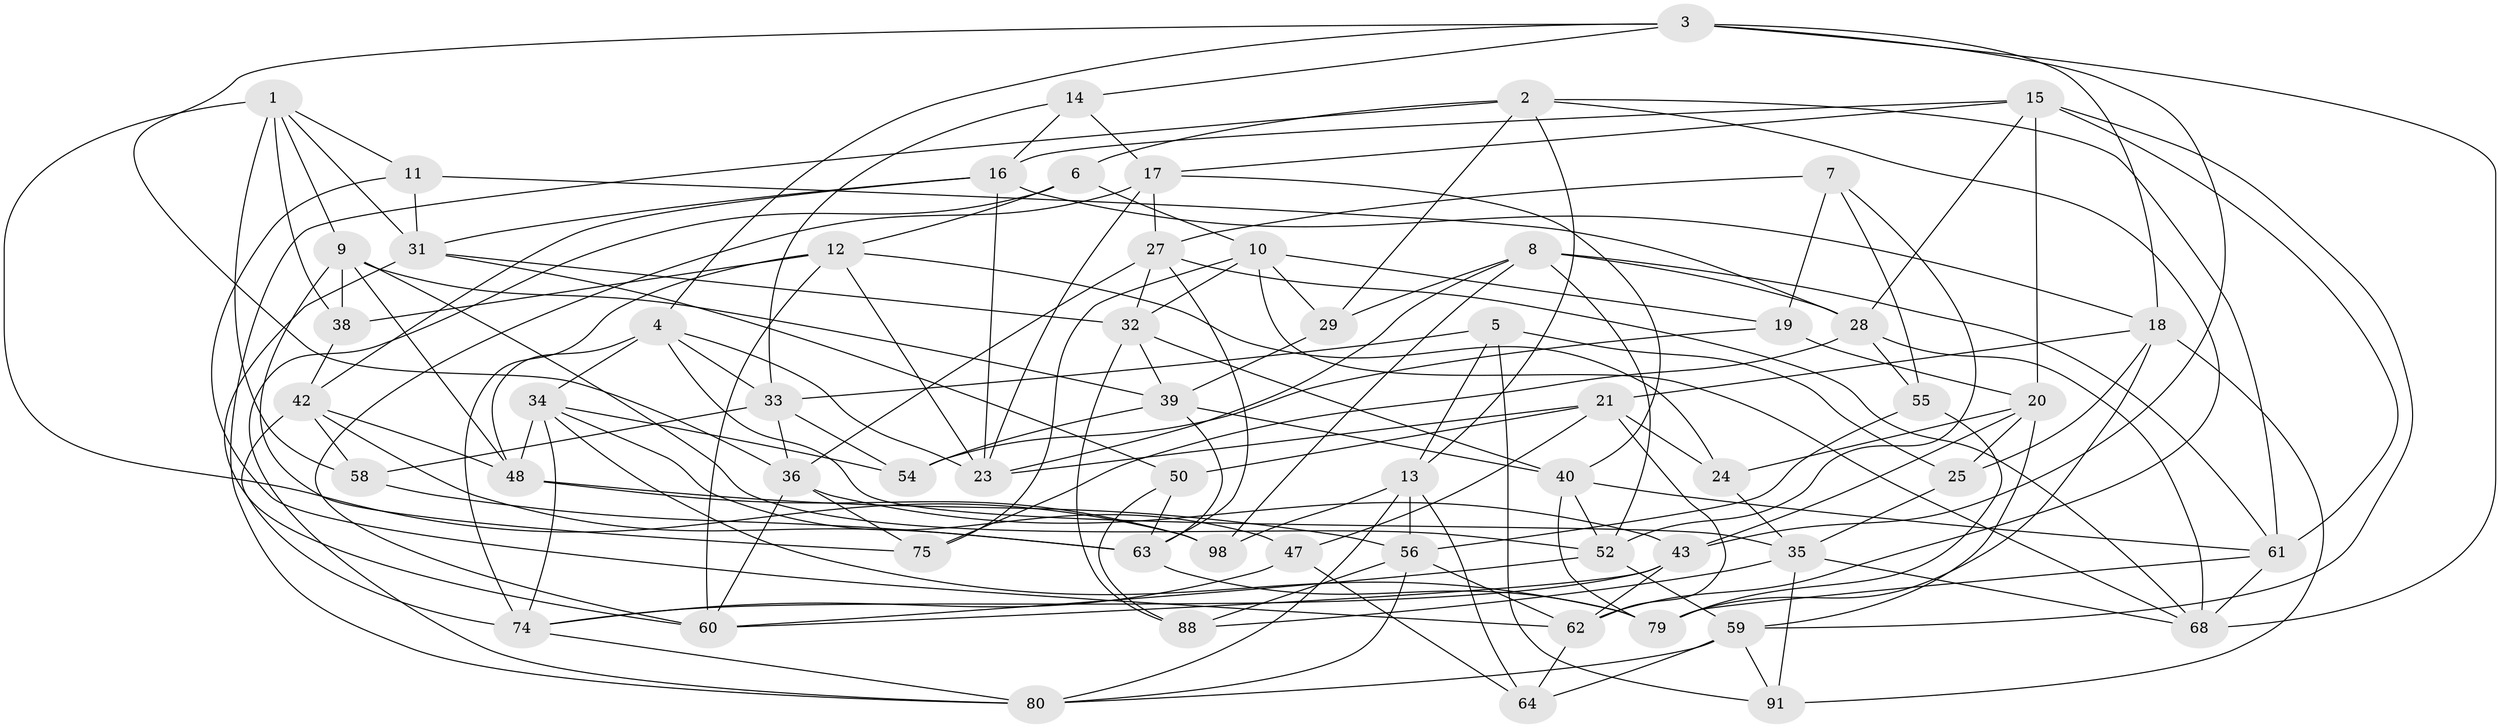 // original degree distribution, {4: 1.0}
// Generated by graph-tools (version 1.1) at 2025/39/02/21/25 10:39:01]
// undirected, 60 vertices, 160 edges
graph export_dot {
graph [start="1"]
  node [color=gray90,style=filled];
  1 [super="+44"];
  2 [super="+89"];
  3 [super="+22"];
  4 [super="+95"];
  5;
  6;
  7;
  8 [super="+76"];
  9 [super="+30"];
  10 [super="+81"];
  11;
  12 [super="+65"];
  13 [super="+41"];
  14;
  15 [super="+87"];
  16 [super="+51"];
  17 [super="+72"];
  18 [super="+37"];
  19;
  20 [super="+26"];
  21 [super="+70"];
  23 [super="+46"];
  24;
  25;
  27 [super="+67"];
  28 [super="+78"];
  29;
  31 [super="+97"];
  32 [super="+96"];
  33 [super="+83"];
  34 [super="+45"];
  35 [super="+57"];
  36 [super="+69"];
  38;
  39 [super="+84"];
  40 [super="+49"];
  42 [super="+86"];
  43 [super="+85"];
  47;
  48 [super="+94"];
  50;
  52 [super="+53"];
  54;
  55;
  56 [super="+66"];
  58;
  59 [super="+100"];
  60 [super="+93"];
  61 [super="+99"];
  62 [super="+73"];
  63 [super="+92"];
  64;
  68 [super="+71"];
  74 [super="+77"];
  75;
  79 [super="+82"];
  80 [super="+90"];
  88;
  91;
  98;
  1 -- 58;
  1 -- 98;
  1 -- 11;
  1 -- 38;
  1 -- 31;
  1 -- 9;
  2 -- 80;
  2 -- 6;
  2 -- 13;
  2 -- 29;
  2 -- 61;
  2 -- 62;
  3 -- 18;
  3 -- 43;
  3 -- 36;
  3 -- 14;
  3 -- 4;
  3 -- 68;
  4 -- 23;
  4 -- 33;
  4 -- 48;
  4 -- 35;
  4 -- 34;
  5 -- 25;
  5 -- 13;
  5 -- 91;
  5 -- 33;
  6 -- 10;
  6 -- 80;
  6 -- 12;
  7 -- 19;
  7 -- 55;
  7 -- 27;
  7 -- 52;
  8 -- 29;
  8 -- 98;
  8 -- 28;
  8 -- 61;
  8 -- 23;
  8 -- 52;
  9 -- 75;
  9 -- 38;
  9 -- 52;
  9 -- 48;
  9 -- 39;
  10 -- 19;
  10 -- 32;
  10 -- 75;
  10 -- 68;
  10 -- 29;
  11 -- 31;
  11 -- 62;
  11 -- 28;
  12 -- 74;
  12 -- 23;
  12 -- 24;
  12 -- 38;
  12 -- 60;
  13 -- 56;
  13 -- 64;
  13 -- 98;
  13 -- 80;
  14 -- 33;
  14 -- 16;
  14 -- 17;
  15 -- 59;
  15 -- 61;
  15 -- 28;
  15 -- 16;
  15 -- 17;
  15 -- 20;
  16 -- 18;
  16 -- 31;
  16 -- 42;
  16 -- 23;
  17 -- 23;
  17 -- 27;
  17 -- 60;
  17 -- 40;
  18 -- 25;
  18 -- 91;
  18 -- 21;
  18 -- 79;
  19 -- 54;
  19 -- 20;
  20 -- 24;
  20 -- 25;
  20 -- 43;
  20 -- 59;
  21 -- 50;
  21 -- 47;
  21 -- 24;
  21 -- 23;
  21 -- 62;
  24 -- 35;
  25 -- 35;
  27 -- 32;
  27 -- 36;
  27 -- 63;
  27 -- 68;
  28 -- 75;
  28 -- 68;
  28 -- 55;
  29 -- 39;
  31 -- 50;
  31 -- 32;
  31 -- 60;
  32 -- 40;
  32 -- 88;
  32 -- 39;
  33 -- 54;
  33 -- 58;
  33 -- 36;
  34 -- 54;
  34 -- 47;
  34 -- 79;
  34 -- 48;
  34 -- 74;
  35 -- 68;
  35 -- 88;
  35 -- 91;
  36 -- 75;
  36 -- 43;
  36 -- 60;
  38 -- 42;
  39 -- 54;
  39 -- 40;
  39 -- 63;
  40 -- 61;
  40 -- 79;
  40 -- 52;
  42 -- 58;
  42 -- 74;
  42 -- 63;
  42 -- 48;
  43 -- 74;
  43 -- 60;
  43 -- 62;
  47 -- 74;
  47 -- 64;
  48 -- 98;
  48 -- 56;
  50 -- 63;
  50 -- 88;
  52 -- 59;
  52 -- 60;
  55 -- 79;
  55 -- 56;
  56 -- 62;
  56 -- 88;
  56 -- 80;
  58 -- 63;
  59 -- 64;
  59 -- 91;
  59 -- 80;
  61 -- 79;
  61 -- 68;
  62 -- 64;
  63 -- 79;
  74 -- 80;
}
